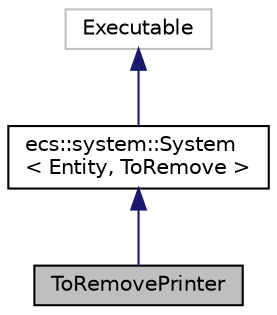 digraph "ToRemovePrinter"
{
 // LATEX_PDF_SIZE
  edge [fontname="Helvetica",fontsize="10",labelfontname="Helvetica",labelfontsize="10"];
  node [fontname="Helvetica",fontsize="10",shape=record];
  Node1 [label="ToRemovePrinter",height=0.2,width=0.4,color="black", fillcolor="grey75", style="filled", fontcolor="black",tooltip=" "];
  Node2 -> Node1 [dir="back",color="midnightblue",fontsize="10",style="solid",fontname="Helvetica"];
  Node2 [label="ecs::system::System\l\< Entity, ToRemove \>",height=0.2,width=0.4,color="black", fillcolor="white", style="filled",URL="$classecs_1_1system_1_1_system.html",tooltip=" "];
  Node3 -> Node2 [dir="back",color="midnightblue",fontsize="10",style="solid",fontname="Helvetica"];
  Node3 [label="Executable",height=0.2,width=0.4,color="grey75", fillcolor="white", style="filled",tooltip=" "];
}
